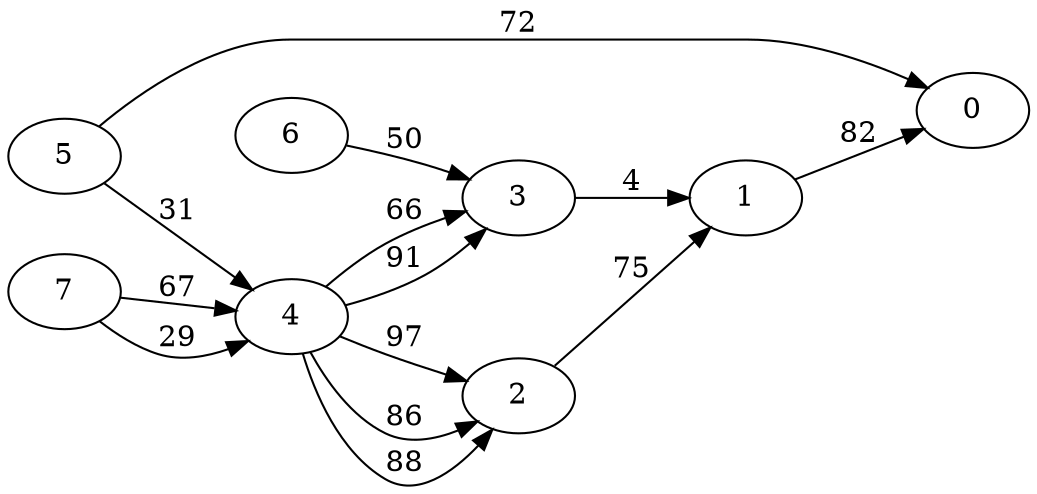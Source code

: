 digraph G {
ranksep = "equally";
rankdir = LR;
{rank = same; 0; };
{rank = same; 1; };
{rank = same; };
{rank = same; 2; };
{rank = same; };
{rank = same; 3; };
{rank = same; };
{rank = same; 4; };
{rank = same; };
{rank = same; 5; };
{rank = same; };
{rank = same; 6; };
{rank = same; };
{rank = same; 7; };
{rank = same; };
0
1->0[label="82"];
2->1[label="75"];
3->1[label="4"];
4->2[label="86"];
4->3[label="91"];
4->2[label="88"];
4->2[label="97"];
4->3[label="66"];
5->4[label="31"];
5->0[label="72"];
6->3[label="50"];
7->4[label="29"];
7->4[label="67"];
}
